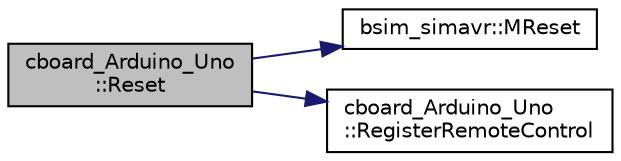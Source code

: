 digraph "cboard_Arduino_Uno::Reset"
{
 // LATEX_PDF_SIZE
  edge [fontname="Helvetica",fontsize="10",labelfontname="Helvetica",labelfontsize="10"];
  node [fontname="Helvetica",fontsize="10",shape=record];
  rankdir="LR";
  Node1 [label="cboard_Arduino_Uno\l::Reset",height=0.2,width=0.4,color="black", fillcolor="grey75", style="filled", fontcolor="black",tooltip="Reset board status."];
  Node1 -> Node2 [color="midnightblue",fontsize="10",style="solid",fontname="Helvetica"];
  Node2 [label="bsim_simavr::MReset",height=0.2,width=0.4,color="black", fillcolor="white", style="filled",URL="$classbsim__simavr.html#a127738c7f49db4ff7ddea8f24085ffad",tooltip="board microcontroller reset"];
  Node1 -> Node3 [color="midnightblue",fontsize="10",style="solid",fontname="Helvetica"];
  Node3 [label="cboard_Arduino_Uno\l::RegisterRemoteControl",height=0.2,width=0.4,color="black", fillcolor="white", style="filled",URL="$classcboard___arduino___uno.html#a2019526e5d96ddc2d6c150386af77557",tooltip="Register remote control variables."];
}
